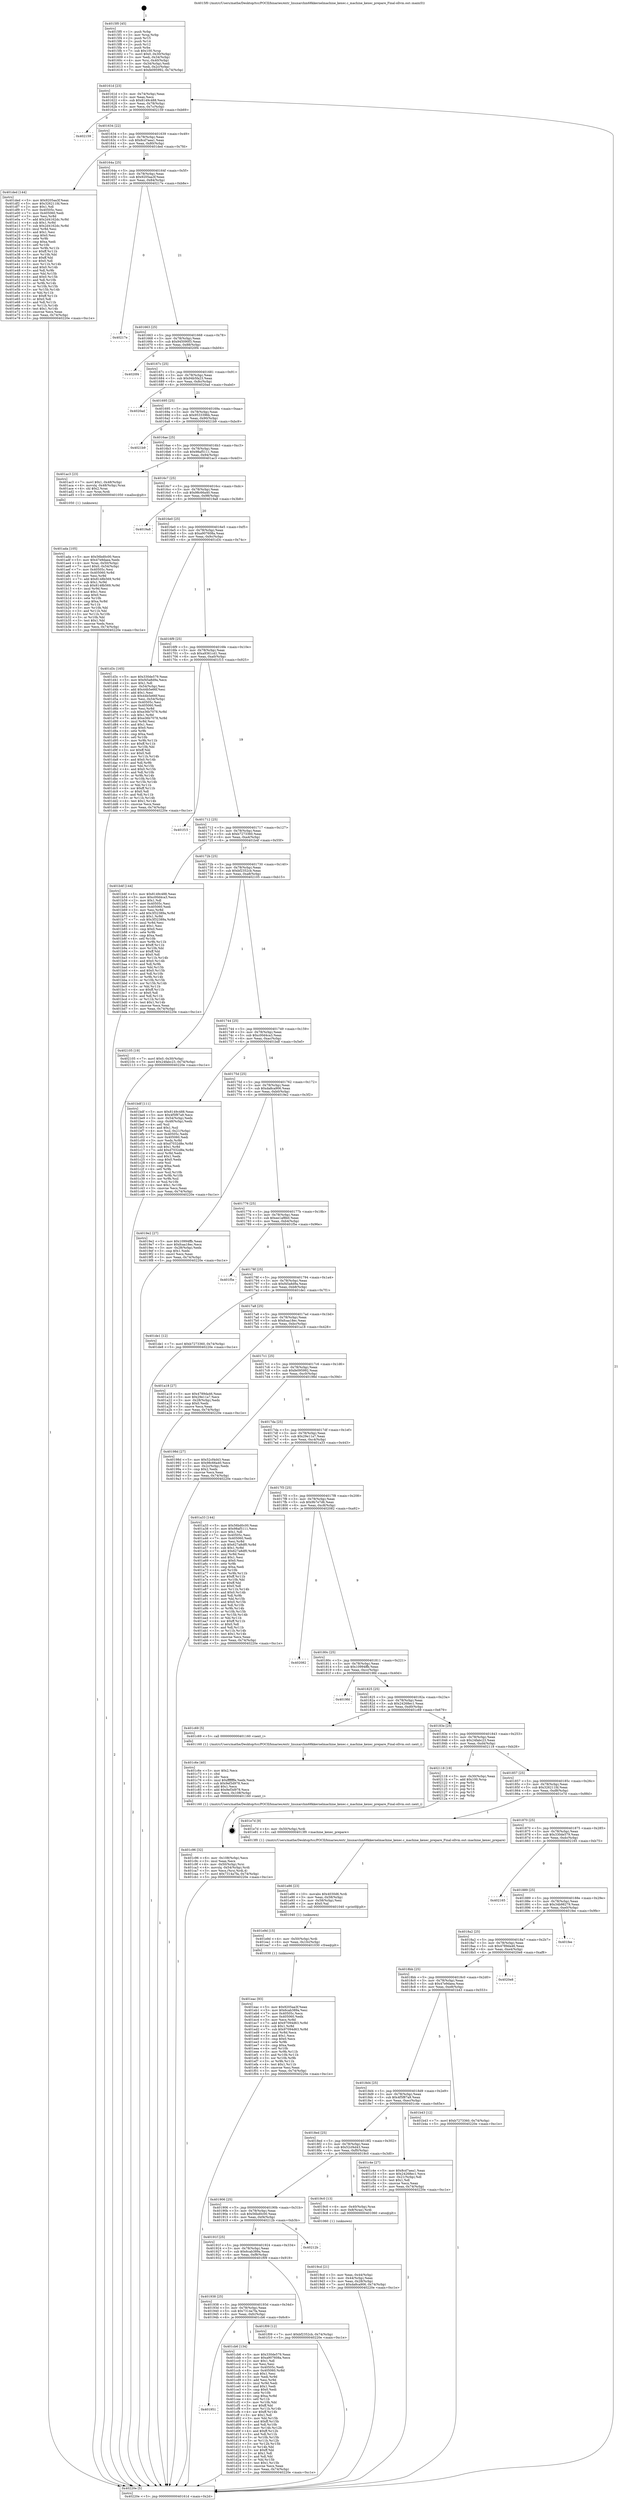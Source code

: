 digraph "0x4015f0" {
  label = "0x4015f0 (/mnt/c/Users/mathe/Desktop/tcc/POCII/binaries/extr_linuxarchm68kkernelmachine_kexec.c_machine_kexec_prepare_Final-ollvm.out::main(0))"
  labelloc = "t"
  node[shape=record]

  Entry [label="",width=0.3,height=0.3,shape=circle,fillcolor=black,style=filled]
  "0x40161d" [label="{
     0x40161d [23]\l
     | [instrs]\l
     &nbsp;&nbsp;0x40161d \<+3\>: mov -0x74(%rbp),%eax\l
     &nbsp;&nbsp;0x401620 \<+2\>: mov %eax,%ecx\l
     &nbsp;&nbsp;0x401622 \<+6\>: sub $0x8149c488,%ecx\l
     &nbsp;&nbsp;0x401628 \<+3\>: mov %eax,-0x78(%rbp)\l
     &nbsp;&nbsp;0x40162b \<+3\>: mov %ecx,-0x7c(%rbp)\l
     &nbsp;&nbsp;0x40162e \<+6\>: je 0000000000402159 \<main+0xb69\>\l
  }"]
  "0x402159" [label="{
     0x402159\l
  }", style=dashed]
  "0x401634" [label="{
     0x401634 [22]\l
     | [instrs]\l
     &nbsp;&nbsp;0x401634 \<+5\>: jmp 0000000000401639 \<main+0x49\>\l
     &nbsp;&nbsp;0x401639 \<+3\>: mov -0x78(%rbp),%eax\l
     &nbsp;&nbsp;0x40163c \<+5\>: sub $0x8cd7aea1,%eax\l
     &nbsp;&nbsp;0x401641 \<+3\>: mov %eax,-0x80(%rbp)\l
     &nbsp;&nbsp;0x401644 \<+6\>: je 0000000000401ded \<main+0x7fd\>\l
  }"]
  Exit [label="",width=0.3,height=0.3,shape=circle,fillcolor=black,style=filled,peripheries=2]
  "0x401ded" [label="{
     0x401ded [144]\l
     | [instrs]\l
     &nbsp;&nbsp;0x401ded \<+5\>: mov $0x9205aa3f,%eax\l
     &nbsp;&nbsp;0x401df2 \<+5\>: mov $0x326211fd,%ecx\l
     &nbsp;&nbsp;0x401df7 \<+2\>: mov $0x1,%dl\l
     &nbsp;&nbsp;0x401df9 \<+7\>: mov 0x40505c,%esi\l
     &nbsp;&nbsp;0x401e00 \<+7\>: mov 0x405060,%edi\l
     &nbsp;&nbsp;0x401e07 \<+3\>: mov %esi,%r8d\l
     &nbsp;&nbsp;0x401e0a \<+7\>: add $0x2d4162dc,%r8d\l
     &nbsp;&nbsp;0x401e11 \<+4\>: sub $0x1,%r8d\l
     &nbsp;&nbsp;0x401e15 \<+7\>: sub $0x2d4162dc,%r8d\l
     &nbsp;&nbsp;0x401e1c \<+4\>: imul %r8d,%esi\l
     &nbsp;&nbsp;0x401e20 \<+3\>: and $0x1,%esi\l
     &nbsp;&nbsp;0x401e23 \<+3\>: cmp $0x0,%esi\l
     &nbsp;&nbsp;0x401e26 \<+4\>: sete %r9b\l
     &nbsp;&nbsp;0x401e2a \<+3\>: cmp $0xa,%edi\l
     &nbsp;&nbsp;0x401e2d \<+4\>: setl %r10b\l
     &nbsp;&nbsp;0x401e31 \<+3\>: mov %r9b,%r11b\l
     &nbsp;&nbsp;0x401e34 \<+4\>: xor $0xff,%r11b\l
     &nbsp;&nbsp;0x401e38 \<+3\>: mov %r10b,%bl\l
     &nbsp;&nbsp;0x401e3b \<+3\>: xor $0xff,%bl\l
     &nbsp;&nbsp;0x401e3e \<+3\>: xor $0x0,%dl\l
     &nbsp;&nbsp;0x401e41 \<+3\>: mov %r11b,%r14b\l
     &nbsp;&nbsp;0x401e44 \<+4\>: and $0x0,%r14b\l
     &nbsp;&nbsp;0x401e48 \<+3\>: and %dl,%r9b\l
     &nbsp;&nbsp;0x401e4b \<+3\>: mov %bl,%r15b\l
     &nbsp;&nbsp;0x401e4e \<+4\>: and $0x0,%r15b\l
     &nbsp;&nbsp;0x401e52 \<+3\>: and %dl,%r10b\l
     &nbsp;&nbsp;0x401e55 \<+3\>: or %r9b,%r14b\l
     &nbsp;&nbsp;0x401e58 \<+3\>: or %r10b,%r15b\l
     &nbsp;&nbsp;0x401e5b \<+3\>: xor %r15b,%r14b\l
     &nbsp;&nbsp;0x401e5e \<+3\>: or %bl,%r11b\l
     &nbsp;&nbsp;0x401e61 \<+4\>: xor $0xff,%r11b\l
     &nbsp;&nbsp;0x401e65 \<+3\>: or $0x0,%dl\l
     &nbsp;&nbsp;0x401e68 \<+3\>: and %dl,%r11b\l
     &nbsp;&nbsp;0x401e6b \<+3\>: or %r11b,%r14b\l
     &nbsp;&nbsp;0x401e6e \<+4\>: test $0x1,%r14b\l
     &nbsp;&nbsp;0x401e72 \<+3\>: cmovne %ecx,%eax\l
     &nbsp;&nbsp;0x401e75 \<+3\>: mov %eax,-0x74(%rbp)\l
     &nbsp;&nbsp;0x401e78 \<+5\>: jmp 000000000040220e \<main+0xc1e\>\l
  }"]
  "0x40164a" [label="{
     0x40164a [25]\l
     | [instrs]\l
     &nbsp;&nbsp;0x40164a \<+5\>: jmp 000000000040164f \<main+0x5f\>\l
     &nbsp;&nbsp;0x40164f \<+3\>: mov -0x78(%rbp),%eax\l
     &nbsp;&nbsp;0x401652 \<+5\>: sub $0x9205aa3f,%eax\l
     &nbsp;&nbsp;0x401657 \<+6\>: mov %eax,-0x84(%rbp)\l
     &nbsp;&nbsp;0x40165d \<+6\>: je 000000000040217e \<main+0xb8e\>\l
  }"]
  "0x401eac" [label="{
     0x401eac [93]\l
     | [instrs]\l
     &nbsp;&nbsp;0x401eac \<+5\>: mov $0x9205aa3f,%eax\l
     &nbsp;&nbsp;0x401eb1 \<+5\>: mov $0x6cab389a,%esi\l
     &nbsp;&nbsp;0x401eb6 \<+7\>: mov 0x40505c,%ecx\l
     &nbsp;&nbsp;0x401ebd \<+7\>: mov 0x405060,%edx\l
     &nbsp;&nbsp;0x401ec4 \<+3\>: mov %ecx,%r8d\l
     &nbsp;&nbsp;0x401ec7 \<+7\>: add $0x97094d63,%r8d\l
     &nbsp;&nbsp;0x401ece \<+4\>: sub $0x1,%r8d\l
     &nbsp;&nbsp;0x401ed2 \<+7\>: sub $0x97094d63,%r8d\l
     &nbsp;&nbsp;0x401ed9 \<+4\>: imul %r8d,%ecx\l
     &nbsp;&nbsp;0x401edd \<+3\>: and $0x1,%ecx\l
     &nbsp;&nbsp;0x401ee0 \<+3\>: cmp $0x0,%ecx\l
     &nbsp;&nbsp;0x401ee3 \<+4\>: sete %r9b\l
     &nbsp;&nbsp;0x401ee7 \<+3\>: cmp $0xa,%edx\l
     &nbsp;&nbsp;0x401eea \<+4\>: setl %r10b\l
     &nbsp;&nbsp;0x401eee \<+3\>: mov %r9b,%r11b\l
     &nbsp;&nbsp;0x401ef1 \<+3\>: and %r10b,%r11b\l
     &nbsp;&nbsp;0x401ef4 \<+3\>: xor %r10b,%r9b\l
     &nbsp;&nbsp;0x401ef7 \<+3\>: or %r9b,%r11b\l
     &nbsp;&nbsp;0x401efa \<+4\>: test $0x1,%r11b\l
     &nbsp;&nbsp;0x401efe \<+3\>: cmovne %esi,%eax\l
     &nbsp;&nbsp;0x401f01 \<+3\>: mov %eax,-0x74(%rbp)\l
     &nbsp;&nbsp;0x401f04 \<+5\>: jmp 000000000040220e \<main+0xc1e\>\l
  }"]
  "0x40217e" [label="{
     0x40217e\l
  }", style=dashed]
  "0x401663" [label="{
     0x401663 [25]\l
     | [instrs]\l
     &nbsp;&nbsp;0x401663 \<+5\>: jmp 0000000000401668 \<main+0x78\>\l
     &nbsp;&nbsp;0x401668 \<+3\>: mov -0x78(%rbp),%eax\l
     &nbsp;&nbsp;0x40166b \<+5\>: sub $0x945090f3,%eax\l
     &nbsp;&nbsp;0x401670 \<+6\>: mov %eax,-0x88(%rbp)\l
     &nbsp;&nbsp;0x401676 \<+6\>: je 00000000004020f4 \<main+0xb04\>\l
  }"]
  "0x401e9d" [label="{
     0x401e9d [15]\l
     | [instrs]\l
     &nbsp;&nbsp;0x401e9d \<+4\>: mov -0x50(%rbp),%rdi\l
     &nbsp;&nbsp;0x401ea1 \<+6\>: mov %eax,-0x10c(%rbp)\l
     &nbsp;&nbsp;0x401ea7 \<+5\>: call 0000000000401030 \<free@plt\>\l
     | [calls]\l
     &nbsp;&nbsp;0x401030 \{1\} (unknown)\l
  }"]
  "0x4020f4" [label="{
     0x4020f4\l
  }", style=dashed]
  "0x40167c" [label="{
     0x40167c [25]\l
     | [instrs]\l
     &nbsp;&nbsp;0x40167c \<+5\>: jmp 0000000000401681 \<main+0x91\>\l
     &nbsp;&nbsp;0x401681 \<+3\>: mov -0x78(%rbp),%eax\l
     &nbsp;&nbsp;0x401684 \<+5\>: sub $0x94b5fa23,%eax\l
     &nbsp;&nbsp;0x401689 \<+6\>: mov %eax,-0x8c(%rbp)\l
     &nbsp;&nbsp;0x40168f \<+6\>: je 00000000004020ad \<main+0xabd\>\l
  }"]
  "0x401e86" [label="{
     0x401e86 [23]\l
     | [instrs]\l
     &nbsp;&nbsp;0x401e86 \<+10\>: movabs $0x4030d6,%rdi\l
     &nbsp;&nbsp;0x401e90 \<+3\>: mov %eax,-0x58(%rbp)\l
     &nbsp;&nbsp;0x401e93 \<+3\>: mov -0x58(%rbp),%esi\l
     &nbsp;&nbsp;0x401e96 \<+2\>: mov $0x0,%al\l
     &nbsp;&nbsp;0x401e98 \<+5\>: call 0000000000401040 \<printf@plt\>\l
     | [calls]\l
     &nbsp;&nbsp;0x401040 \{1\} (unknown)\l
  }"]
  "0x4020ad" [label="{
     0x4020ad\l
  }", style=dashed]
  "0x401695" [label="{
     0x401695 [25]\l
     | [instrs]\l
     &nbsp;&nbsp;0x401695 \<+5\>: jmp 000000000040169a \<main+0xaa\>\l
     &nbsp;&nbsp;0x40169a \<+3\>: mov -0x78(%rbp),%eax\l
     &nbsp;&nbsp;0x40169d \<+5\>: sub $0x9533396b,%eax\l
     &nbsp;&nbsp;0x4016a2 \<+6\>: mov %eax,-0x90(%rbp)\l
     &nbsp;&nbsp;0x4016a8 \<+6\>: je 00000000004021b9 \<main+0xbc9\>\l
  }"]
  "0x401951" [label="{
     0x401951\l
  }", style=dashed]
  "0x4021b9" [label="{
     0x4021b9\l
  }", style=dashed]
  "0x4016ae" [label="{
     0x4016ae [25]\l
     | [instrs]\l
     &nbsp;&nbsp;0x4016ae \<+5\>: jmp 00000000004016b3 \<main+0xc3\>\l
     &nbsp;&nbsp;0x4016b3 \<+3\>: mov -0x78(%rbp),%eax\l
     &nbsp;&nbsp;0x4016b6 \<+5\>: sub $0x98af5111,%eax\l
     &nbsp;&nbsp;0x4016bb \<+6\>: mov %eax,-0x94(%rbp)\l
     &nbsp;&nbsp;0x4016c1 \<+6\>: je 0000000000401ac3 \<main+0x4d3\>\l
  }"]
  "0x401cb6" [label="{
     0x401cb6 [134]\l
     | [instrs]\l
     &nbsp;&nbsp;0x401cb6 \<+5\>: mov $0x330de579,%eax\l
     &nbsp;&nbsp;0x401cbb \<+5\>: mov $0xa907608a,%ecx\l
     &nbsp;&nbsp;0x401cc0 \<+2\>: mov $0x1,%dl\l
     &nbsp;&nbsp;0x401cc2 \<+2\>: xor %esi,%esi\l
     &nbsp;&nbsp;0x401cc4 \<+7\>: mov 0x40505c,%edi\l
     &nbsp;&nbsp;0x401ccb \<+8\>: mov 0x405060,%r8d\l
     &nbsp;&nbsp;0x401cd3 \<+3\>: sub $0x1,%esi\l
     &nbsp;&nbsp;0x401cd6 \<+3\>: mov %edi,%r9d\l
     &nbsp;&nbsp;0x401cd9 \<+3\>: add %esi,%r9d\l
     &nbsp;&nbsp;0x401cdc \<+4\>: imul %r9d,%edi\l
     &nbsp;&nbsp;0x401ce0 \<+3\>: and $0x1,%edi\l
     &nbsp;&nbsp;0x401ce3 \<+3\>: cmp $0x0,%edi\l
     &nbsp;&nbsp;0x401ce6 \<+4\>: sete %r10b\l
     &nbsp;&nbsp;0x401cea \<+4\>: cmp $0xa,%r8d\l
     &nbsp;&nbsp;0x401cee \<+4\>: setl %r11b\l
     &nbsp;&nbsp;0x401cf2 \<+3\>: mov %r10b,%bl\l
     &nbsp;&nbsp;0x401cf5 \<+3\>: xor $0xff,%bl\l
     &nbsp;&nbsp;0x401cf8 \<+3\>: mov %r11b,%r14b\l
     &nbsp;&nbsp;0x401cfb \<+4\>: xor $0xff,%r14b\l
     &nbsp;&nbsp;0x401cff \<+3\>: xor $0x1,%dl\l
     &nbsp;&nbsp;0x401d02 \<+3\>: mov %bl,%r15b\l
     &nbsp;&nbsp;0x401d05 \<+4\>: and $0xff,%r15b\l
     &nbsp;&nbsp;0x401d09 \<+3\>: and %dl,%r10b\l
     &nbsp;&nbsp;0x401d0c \<+3\>: mov %r14b,%r12b\l
     &nbsp;&nbsp;0x401d0f \<+4\>: and $0xff,%r12b\l
     &nbsp;&nbsp;0x401d13 \<+3\>: and %dl,%r11b\l
     &nbsp;&nbsp;0x401d16 \<+3\>: or %r10b,%r15b\l
     &nbsp;&nbsp;0x401d19 \<+3\>: or %r11b,%r12b\l
     &nbsp;&nbsp;0x401d1c \<+3\>: xor %r12b,%r15b\l
     &nbsp;&nbsp;0x401d1f \<+3\>: or %r14b,%bl\l
     &nbsp;&nbsp;0x401d22 \<+3\>: xor $0xff,%bl\l
     &nbsp;&nbsp;0x401d25 \<+3\>: or $0x1,%dl\l
     &nbsp;&nbsp;0x401d28 \<+2\>: and %dl,%bl\l
     &nbsp;&nbsp;0x401d2a \<+3\>: or %bl,%r15b\l
     &nbsp;&nbsp;0x401d2d \<+4\>: test $0x1,%r15b\l
     &nbsp;&nbsp;0x401d31 \<+3\>: cmovne %ecx,%eax\l
     &nbsp;&nbsp;0x401d34 \<+3\>: mov %eax,-0x74(%rbp)\l
     &nbsp;&nbsp;0x401d37 \<+5\>: jmp 000000000040220e \<main+0xc1e\>\l
  }"]
  "0x401ac3" [label="{
     0x401ac3 [23]\l
     | [instrs]\l
     &nbsp;&nbsp;0x401ac3 \<+7\>: movl $0x1,-0x48(%rbp)\l
     &nbsp;&nbsp;0x401aca \<+4\>: movslq -0x48(%rbp),%rax\l
     &nbsp;&nbsp;0x401ace \<+4\>: shl $0x2,%rax\l
     &nbsp;&nbsp;0x401ad2 \<+3\>: mov %rax,%rdi\l
     &nbsp;&nbsp;0x401ad5 \<+5\>: call 0000000000401050 \<malloc@plt\>\l
     | [calls]\l
     &nbsp;&nbsp;0x401050 \{1\} (unknown)\l
  }"]
  "0x4016c7" [label="{
     0x4016c7 [25]\l
     | [instrs]\l
     &nbsp;&nbsp;0x4016c7 \<+5\>: jmp 00000000004016cc \<main+0xdc\>\l
     &nbsp;&nbsp;0x4016cc \<+3\>: mov -0x78(%rbp),%eax\l
     &nbsp;&nbsp;0x4016cf \<+5\>: sub $0x98c66a40,%eax\l
     &nbsp;&nbsp;0x4016d4 \<+6\>: mov %eax,-0x98(%rbp)\l
     &nbsp;&nbsp;0x4016da \<+6\>: je 00000000004019a8 \<main+0x3b8\>\l
  }"]
  "0x401938" [label="{
     0x401938 [25]\l
     | [instrs]\l
     &nbsp;&nbsp;0x401938 \<+5\>: jmp 000000000040193d \<main+0x34d\>\l
     &nbsp;&nbsp;0x40193d \<+3\>: mov -0x78(%rbp),%eax\l
     &nbsp;&nbsp;0x401940 \<+5\>: sub $0x7314a7fa,%eax\l
     &nbsp;&nbsp;0x401945 \<+6\>: mov %eax,-0xfc(%rbp)\l
     &nbsp;&nbsp;0x40194b \<+6\>: je 0000000000401cb6 \<main+0x6c6\>\l
  }"]
  "0x4019a8" [label="{
     0x4019a8\l
  }", style=dashed]
  "0x4016e0" [label="{
     0x4016e0 [25]\l
     | [instrs]\l
     &nbsp;&nbsp;0x4016e0 \<+5\>: jmp 00000000004016e5 \<main+0xf5\>\l
     &nbsp;&nbsp;0x4016e5 \<+3\>: mov -0x78(%rbp),%eax\l
     &nbsp;&nbsp;0x4016e8 \<+5\>: sub $0xa907608a,%eax\l
     &nbsp;&nbsp;0x4016ed \<+6\>: mov %eax,-0x9c(%rbp)\l
     &nbsp;&nbsp;0x4016f3 \<+6\>: je 0000000000401d3c \<main+0x74c\>\l
  }"]
  "0x401f09" [label="{
     0x401f09 [12]\l
     | [instrs]\l
     &nbsp;&nbsp;0x401f09 \<+7\>: movl $0xbf2352cb,-0x74(%rbp)\l
     &nbsp;&nbsp;0x401f10 \<+5\>: jmp 000000000040220e \<main+0xc1e\>\l
  }"]
  "0x401d3c" [label="{
     0x401d3c [165]\l
     | [instrs]\l
     &nbsp;&nbsp;0x401d3c \<+5\>: mov $0x330de579,%eax\l
     &nbsp;&nbsp;0x401d41 \<+5\>: mov $0xf45a8d9a,%ecx\l
     &nbsp;&nbsp;0x401d46 \<+2\>: mov $0x1,%dl\l
     &nbsp;&nbsp;0x401d48 \<+3\>: mov -0x54(%rbp),%esi\l
     &nbsp;&nbsp;0x401d4b \<+6\>: add $0x44b5e66f,%esi\l
     &nbsp;&nbsp;0x401d51 \<+3\>: add $0x1,%esi\l
     &nbsp;&nbsp;0x401d54 \<+6\>: sub $0x44b5e66f,%esi\l
     &nbsp;&nbsp;0x401d5a \<+3\>: mov %esi,-0x54(%rbp)\l
     &nbsp;&nbsp;0x401d5d \<+7\>: mov 0x40505c,%esi\l
     &nbsp;&nbsp;0x401d64 \<+7\>: mov 0x405060,%edi\l
     &nbsp;&nbsp;0x401d6b \<+3\>: mov %esi,%r8d\l
     &nbsp;&nbsp;0x401d6e \<+7\>: sub $0xe36b7078,%r8d\l
     &nbsp;&nbsp;0x401d75 \<+4\>: sub $0x1,%r8d\l
     &nbsp;&nbsp;0x401d79 \<+7\>: add $0xe36b7078,%r8d\l
     &nbsp;&nbsp;0x401d80 \<+4\>: imul %r8d,%esi\l
     &nbsp;&nbsp;0x401d84 \<+3\>: and $0x1,%esi\l
     &nbsp;&nbsp;0x401d87 \<+3\>: cmp $0x0,%esi\l
     &nbsp;&nbsp;0x401d8a \<+4\>: sete %r9b\l
     &nbsp;&nbsp;0x401d8e \<+3\>: cmp $0xa,%edi\l
     &nbsp;&nbsp;0x401d91 \<+4\>: setl %r10b\l
     &nbsp;&nbsp;0x401d95 \<+3\>: mov %r9b,%r11b\l
     &nbsp;&nbsp;0x401d98 \<+4\>: xor $0xff,%r11b\l
     &nbsp;&nbsp;0x401d9c \<+3\>: mov %r10b,%bl\l
     &nbsp;&nbsp;0x401d9f \<+3\>: xor $0xff,%bl\l
     &nbsp;&nbsp;0x401da2 \<+3\>: xor $0x0,%dl\l
     &nbsp;&nbsp;0x401da5 \<+3\>: mov %r11b,%r14b\l
     &nbsp;&nbsp;0x401da8 \<+4\>: and $0x0,%r14b\l
     &nbsp;&nbsp;0x401dac \<+3\>: and %dl,%r9b\l
     &nbsp;&nbsp;0x401daf \<+3\>: mov %bl,%r15b\l
     &nbsp;&nbsp;0x401db2 \<+4\>: and $0x0,%r15b\l
     &nbsp;&nbsp;0x401db6 \<+3\>: and %dl,%r10b\l
     &nbsp;&nbsp;0x401db9 \<+3\>: or %r9b,%r14b\l
     &nbsp;&nbsp;0x401dbc \<+3\>: or %r10b,%r15b\l
     &nbsp;&nbsp;0x401dbf \<+3\>: xor %r15b,%r14b\l
     &nbsp;&nbsp;0x401dc2 \<+3\>: or %bl,%r11b\l
     &nbsp;&nbsp;0x401dc5 \<+4\>: xor $0xff,%r11b\l
     &nbsp;&nbsp;0x401dc9 \<+3\>: or $0x0,%dl\l
     &nbsp;&nbsp;0x401dcc \<+3\>: and %dl,%r11b\l
     &nbsp;&nbsp;0x401dcf \<+3\>: or %r11b,%r14b\l
     &nbsp;&nbsp;0x401dd2 \<+4\>: test $0x1,%r14b\l
     &nbsp;&nbsp;0x401dd6 \<+3\>: cmovne %ecx,%eax\l
     &nbsp;&nbsp;0x401dd9 \<+3\>: mov %eax,-0x74(%rbp)\l
     &nbsp;&nbsp;0x401ddc \<+5\>: jmp 000000000040220e \<main+0xc1e\>\l
  }"]
  "0x4016f9" [label="{
     0x4016f9 [25]\l
     | [instrs]\l
     &nbsp;&nbsp;0x4016f9 \<+5\>: jmp 00000000004016fe \<main+0x10e\>\l
     &nbsp;&nbsp;0x4016fe \<+3\>: mov -0x78(%rbp),%eax\l
     &nbsp;&nbsp;0x401701 \<+5\>: sub $0xa9361cd1,%eax\l
     &nbsp;&nbsp;0x401706 \<+6\>: mov %eax,-0xa0(%rbp)\l
     &nbsp;&nbsp;0x40170c \<+6\>: je 0000000000401f15 \<main+0x925\>\l
  }"]
  "0x40191f" [label="{
     0x40191f [25]\l
     | [instrs]\l
     &nbsp;&nbsp;0x40191f \<+5\>: jmp 0000000000401924 \<main+0x334\>\l
     &nbsp;&nbsp;0x401924 \<+3\>: mov -0x78(%rbp),%eax\l
     &nbsp;&nbsp;0x401927 \<+5\>: sub $0x6cab389a,%eax\l
     &nbsp;&nbsp;0x40192c \<+6\>: mov %eax,-0xf8(%rbp)\l
     &nbsp;&nbsp;0x401932 \<+6\>: je 0000000000401f09 \<main+0x919\>\l
  }"]
  "0x401f15" [label="{
     0x401f15\l
  }", style=dashed]
  "0x401712" [label="{
     0x401712 [25]\l
     | [instrs]\l
     &nbsp;&nbsp;0x401712 \<+5\>: jmp 0000000000401717 \<main+0x127\>\l
     &nbsp;&nbsp;0x401717 \<+3\>: mov -0x78(%rbp),%eax\l
     &nbsp;&nbsp;0x40171a \<+5\>: sub $0xb7273360,%eax\l
     &nbsp;&nbsp;0x40171f \<+6\>: mov %eax,-0xa4(%rbp)\l
     &nbsp;&nbsp;0x401725 \<+6\>: je 0000000000401b4f \<main+0x55f\>\l
  }"]
  "0x40212b" [label="{
     0x40212b\l
  }", style=dashed]
  "0x401b4f" [label="{
     0x401b4f [144]\l
     | [instrs]\l
     &nbsp;&nbsp;0x401b4f \<+5\>: mov $0x8149c488,%eax\l
     &nbsp;&nbsp;0x401b54 \<+5\>: mov $0xc00d4ca3,%ecx\l
     &nbsp;&nbsp;0x401b59 \<+2\>: mov $0x1,%dl\l
     &nbsp;&nbsp;0x401b5b \<+7\>: mov 0x40505c,%esi\l
     &nbsp;&nbsp;0x401b62 \<+7\>: mov 0x405060,%edi\l
     &nbsp;&nbsp;0x401b69 \<+3\>: mov %esi,%r8d\l
     &nbsp;&nbsp;0x401b6c \<+7\>: add $0x3f32389a,%r8d\l
     &nbsp;&nbsp;0x401b73 \<+4\>: sub $0x1,%r8d\l
     &nbsp;&nbsp;0x401b77 \<+7\>: sub $0x3f32389a,%r8d\l
     &nbsp;&nbsp;0x401b7e \<+4\>: imul %r8d,%esi\l
     &nbsp;&nbsp;0x401b82 \<+3\>: and $0x1,%esi\l
     &nbsp;&nbsp;0x401b85 \<+3\>: cmp $0x0,%esi\l
     &nbsp;&nbsp;0x401b88 \<+4\>: sete %r9b\l
     &nbsp;&nbsp;0x401b8c \<+3\>: cmp $0xa,%edi\l
     &nbsp;&nbsp;0x401b8f \<+4\>: setl %r10b\l
     &nbsp;&nbsp;0x401b93 \<+3\>: mov %r9b,%r11b\l
     &nbsp;&nbsp;0x401b96 \<+4\>: xor $0xff,%r11b\l
     &nbsp;&nbsp;0x401b9a \<+3\>: mov %r10b,%bl\l
     &nbsp;&nbsp;0x401b9d \<+3\>: xor $0xff,%bl\l
     &nbsp;&nbsp;0x401ba0 \<+3\>: xor $0x0,%dl\l
     &nbsp;&nbsp;0x401ba3 \<+3\>: mov %r11b,%r14b\l
     &nbsp;&nbsp;0x401ba6 \<+4\>: and $0x0,%r14b\l
     &nbsp;&nbsp;0x401baa \<+3\>: and %dl,%r9b\l
     &nbsp;&nbsp;0x401bad \<+3\>: mov %bl,%r15b\l
     &nbsp;&nbsp;0x401bb0 \<+4\>: and $0x0,%r15b\l
     &nbsp;&nbsp;0x401bb4 \<+3\>: and %dl,%r10b\l
     &nbsp;&nbsp;0x401bb7 \<+3\>: or %r9b,%r14b\l
     &nbsp;&nbsp;0x401bba \<+3\>: or %r10b,%r15b\l
     &nbsp;&nbsp;0x401bbd \<+3\>: xor %r15b,%r14b\l
     &nbsp;&nbsp;0x401bc0 \<+3\>: or %bl,%r11b\l
     &nbsp;&nbsp;0x401bc3 \<+4\>: xor $0xff,%r11b\l
     &nbsp;&nbsp;0x401bc7 \<+3\>: or $0x0,%dl\l
     &nbsp;&nbsp;0x401bca \<+3\>: and %dl,%r11b\l
     &nbsp;&nbsp;0x401bcd \<+3\>: or %r11b,%r14b\l
     &nbsp;&nbsp;0x401bd0 \<+4\>: test $0x1,%r14b\l
     &nbsp;&nbsp;0x401bd4 \<+3\>: cmovne %ecx,%eax\l
     &nbsp;&nbsp;0x401bd7 \<+3\>: mov %eax,-0x74(%rbp)\l
     &nbsp;&nbsp;0x401bda \<+5\>: jmp 000000000040220e \<main+0xc1e\>\l
  }"]
  "0x40172b" [label="{
     0x40172b [25]\l
     | [instrs]\l
     &nbsp;&nbsp;0x40172b \<+5\>: jmp 0000000000401730 \<main+0x140\>\l
     &nbsp;&nbsp;0x401730 \<+3\>: mov -0x78(%rbp),%eax\l
     &nbsp;&nbsp;0x401733 \<+5\>: sub $0xbf2352cb,%eax\l
     &nbsp;&nbsp;0x401738 \<+6\>: mov %eax,-0xa8(%rbp)\l
     &nbsp;&nbsp;0x40173e \<+6\>: je 0000000000402105 \<main+0xb15\>\l
  }"]
  "0x401c96" [label="{
     0x401c96 [32]\l
     | [instrs]\l
     &nbsp;&nbsp;0x401c96 \<+6\>: mov -0x108(%rbp),%ecx\l
     &nbsp;&nbsp;0x401c9c \<+3\>: imul %eax,%ecx\l
     &nbsp;&nbsp;0x401c9f \<+4\>: mov -0x50(%rbp),%rsi\l
     &nbsp;&nbsp;0x401ca3 \<+4\>: movslq -0x54(%rbp),%rdi\l
     &nbsp;&nbsp;0x401ca7 \<+3\>: mov %ecx,(%rsi,%rdi,4)\l
     &nbsp;&nbsp;0x401caa \<+7\>: movl $0x7314a7fa,-0x74(%rbp)\l
     &nbsp;&nbsp;0x401cb1 \<+5\>: jmp 000000000040220e \<main+0xc1e\>\l
  }"]
  "0x402105" [label="{
     0x402105 [19]\l
     | [instrs]\l
     &nbsp;&nbsp;0x402105 \<+7\>: movl $0x0,-0x30(%rbp)\l
     &nbsp;&nbsp;0x40210c \<+7\>: movl $0x24fabc23,-0x74(%rbp)\l
     &nbsp;&nbsp;0x402113 \<+5\>: jmp 000000000040220e \<main+0xc1e\>\l
  }"]
  "0x401744" [label="{
     0x401744 [25]\l
     | [instrs]\l
     &nbsp;&nbsp;0x401744 \<+5\>: jmp 0000000000401749 \<main+0x159\>\l
     &nbsp;&nbsp;0x401749 \<+3\>: mov -0x78(%rbp),%eax\l
     &nbsp;&nbsp;0x40174c \<+5\>: sub $0xc00d4ca3,%eax\l
     &nbsp;&nbsp;0x401751 \<+6\>: mov %eax,-0xac(%rbp)\l
     &nbsp;&nbsp;0x401757 \<+6\>: je 0000000000401bdf \<main+0x5ef\>\l
  }"]
  "0x401c6e" [label="{
     0x401c6e [40]\l
     | [instrs]\l
     &nbsp;&nbsp;0x401c6e \<+5\>: mov $0x2,%ecx\l
     &nbsp;&nbsp;0x401c73 \<+1\>: cltd\l
     &nbsp;&nbsp;0x401c74 \<+2\>: idiv %ecx\l
     &nbsp;&nbsp;0x401c76 \<+6\>: imul $0xfffffffe,%edx,%ecx\l
     &nbsp;&nbsp;0x401c7c \<+6\>: sub $0x9ef3d978,%ecx\l
     &nbsp;&nbsp;0x401c82 \<+3\>: add $0x1,%ecx\l
     &nbsp;&nbsp;0x401c85 \<+6\>: add $0x9ef3d978,%ecx\l
     &nbsp;&nbsp;0x401c8b \<+6\>: mov %ecx,-0x108(%rbp)\l
     &nbsp;&nbsp;0x401c91 \<+5\>: call 0000000000401160 \<next_i\>\l
     | [calls]\l
     &nbsp;&nbsp;0x401160 \{1\} (/mnt/c/Users/mathe/Desktop/tcc/POCII/binaries/extr_linuxarchm68kkernelmachine_kexec.c_machine_kexec_prepare_Final-ollvm.out::next_i)\l
  }"]
  "0x401bdf" [label="{
     0x401bdf [111]\l
     | [instrs]\l
     &nbsp;&nbsp;0x401bdf \<+5\>: mov $0x8149c488,%eax\l
     &nbsp;&nbsp;0x401be4 \<+5\>: mov $0x4f5f87a9,%ecx\l
     &nbsp;&nbsp;0x401be9 \<+3\>: mov -0x54(%rbp),%edx\l
     &nbsp;&nbsp;0x401bec \<+3\>: cmp -0x48(%rbp),%edx\l
     &nbsp;&nbsp;0x401bef \<+4\>: setl %sil\l
     &nbsp;&nbsp;0x401bf3 \<+4\>: and $0x1,%sil\l
     &nbsp;&nbsp;0x401bf7 \<+4\>: mov %sil,-0x21(%rbp)\l
     &nbsp;&nbsp;0x401bfb \<+7\>: mov 0x40505c,%edx\l
     &nbsp;&nbsp;0x401c02 \<+7\>: mov 0x405060,%edi\l
     &nbsp;&nbsp;0x401c09 \<+3\>: mov %edx,%r8d\l
     &nbsp;&nbsp;0x401c0c \<+7\>: sub $0xd7032d8e,%r8d\l
     &nbsp;&nbsp;0x401c13 \<+4\>: sub $0x1,%r8d\l
     &nbsp;&nbsp;0x401c17 \<+7\>: add $0xd7032d8e,%r8d\l
     &nbsp;&nbsp;0x401c1e \<+4\>: imul %r8d,%edx\l
     &nbsp;&nbsp;0x401c22 \<+3\>: and $0x1,%edx\l
     &nbsp;&nbsp;0x401c25 \<+3\>: cmp $0x0,%edx\l
     &nbsp;&nbsp;0x401c28 \<+4\>: sete %sil\l
     &nbsp;&nbsp;0x401c2c \<+3\>: cmp $0xa,%edi\l
     &nbsp;&nbsp;0x401c2f \<+4\>: setl %r9b\l
     &nbsp;&nbsp;0x401c33 \<+3\>: mov %sil,%r10b\l
     &nbsp;&nbsp;0x401c36 \<+3\>: and %r9b,%r10b\l
     &nbsp;&nbsp;0x401c39 \<+3\>: xor %r9b,%sil\l
     &nbsp;&nbsp;0x401c3c \<+3\>: or %sil,%r10b\l
     &nbsp;&nbsp;0x401c3f \<+4\>: test $0x1,%r10b\l
     &nbsp;&nbsp;0x401c43 \<+3\>: cmovne %ecx,%eax\l
     &nbsp;&nbsp;0x401c46 \<+3\>: mov %eax,-0x74(%rbp)\l
     &nbsp;&nbsp;0x401c49 \<+5\>: jmp 000000000040220e \<main+0xc1e\>\l
  }"]
  "0x40175d" [label="{
     0x40175d [25]\l
     | [instrs]\l
     &nbsp;&nbsp;0x40175d \<+5\>: jmp 0000000000401762 \<main+0x172\>\l
     &nbsp;&nbsp;0x401762 \<+3\>: mov -0x78(%rbp),%eax\l
     &nbsp;&nbsp;0x401765 \<+5\>: sub $0xda8ca906,%eax\l
     &nbsp;&nbsp;0x40176a \<+6\>: mov %eax,-0xb0(%rbp)\l
     &nbsp;&nbsp;0x401770 \<+6\>: je 00000000004019e2 \<main+0x3f2\>\l
  }"]
  "0x401ada" [label="{
     0x401ada [105]\l
     | [instrs]\l
     &nbsp;&nbsp;0x401ada \<+5\>: mov $0x56bd0c00,%ecx\l
     &nbsp;&nbsp;0x401adf \<+5\>: mov $0x47e9daea,%edx\l
     &nbsp;&nbsp;0x401ae4 \<+4\>: mov %rax,-0x50(%rbp)\l
     &nbsp;&nbsp;0x401ae8 \<+7\>: movl $0x0,-0x54(%rbp)\l
     &nbsp;&nbsp;0x401aef \<+7\>: mov 0x40505c,%esi\l
     &nbsp;&nbsp;0x401af6 \<+8\>: mov 0x405060,%r8d\l
     &nbsp;&nbsp;0x401afe \<+3\>: mov %esi,%r9d\l
     &nbsp;&nbsp;0x401b01 \<+7\>: add $0x8148b569,%r9d\l
     &nbsp;&nbsp;0x401b08 \<+4\>: sub $0x1,%r9d\l
     &nbsp;&nbsp;0x401b0c \<+7\>: sub $0x8148b569,%r9d\l
     &nbsp;&nbsp;0x401b13 \<+4\>: imul %r9d,%esi\l
     &nbsp;&nbsp;0x401b17 \<+3\>: and $0x1,%esi\l
     &nbsp;&nbsp;0x401b1a \<+3\>: cmp $0x0,%esi\l
     &nbsp;&nbsp;0x401b1d \<+4\>: sete %r10b\l
     &nbsp;&nbsp;0x401b21 \<+4\>: cmp $0xa,%r8d\l
     &nbsp;&nbsp;0x401b25 \<+4\>: setl %r11b\l
     &nbsp;&nbsp;0x401b29 \<+3\>: mov %r10b,%bl\l
     &nbsp;&nbsp;0x401b2c \<+3\>: and %r11b,%bl\l
     &nbsp;&nbsp;0x401b2f \<+3\>: xor %r11b,%r10b\l
     &nbsp;&nbsp;0x401b32 \<+3\>: or %r10b,%bl\l
     &nbsp;&nbsp;0x401b35 \<+3\>: test $0x1,%bl\l
     &nbsp;&nbsp;0x401b38 \<+3\>: cmovne %edx,%ecx\l
     &nbsp;&nbsp;0x401b3b \<+3\>: mov %ecx,-0x74(%rbp)\l
     &nbsp;&nbsp;0x401b3e \<+5\>: jmp 000000000040220e \<main+0xc1e\>\l
  }"]
  "0x4019e2" [label="{
     0x4019e2 [27]\l
     | [instrs]\l
     &nbsp;&nbsp;0x4019e2 \<+5\>: mov $0x10994ffb,%eax\l
     &nbsp;&nbsp;0x4019e7 \<+5\>: mov $0xfcaa18ec,%ecx\l
     &nbsp;&nbsp;0x4019ec \<+3\>: mov -0x28(%rbp),%edx\l
     &nbsp;&nbsp;0x4019ef \<+3\>: cmp $0x1,%edx\l
     &nbsp;&nbsp;0x4019f2 \<+3\>: cmovl %ecx,%eax\l
     &nbsp;&nbsp;0x4019f5 \<+3\>: mov %eax,-0x74(%rbp)\l
     &nbsp;&nbsp;0x4019f8 \<+5\>: jmp 000000000040220e \<main+0xc1e\>\l
  }"]
  "0x401776" [label="{
     0x401776 [25]\l
     | [instrs]\l
     &nbsp;&nbsp;0x401776 \<+5\>: jmp 000000000040177b \<main+0x18b\>\l
     &nbsp;&nbsp;0x40177b \<+3\>: mov -0x78(%rbp),%eax\l
     &nbsp;&nbsp;0x40177e \<+5\>: sub $0xee1af8b0,%eax\l
     &nbsp;&nbsp;0x401783 \<+6\>: mov %eax,-0xb4(%rbp)\l
     &nbsp;&nbsp;0x401789 \<+6\>: je 0000000000401f5e \<main+0x96e\>\l
  }"]
  "0x4019cd" [label="{
     0x4019cd [21]\l
     | [instrs]\l
     &nbsp;&nbsp;0x4019cd \<+3\>: mov %eax,-0x44(%rbp)\l
     &nbsp;&nbsp;0x4019d0 \<+3\>: mov -0x44(%rbp),%eax\l
     &nbsp;&nbsp;0x4019d3 \<+3\>: mov %eax,-0x28(%rbp)\l
     &nbsp;&nbsp;0x4019d6 \<+7\>: movl $0xda8ca906,-0x74(%rbp)\l
     &nbsp;&nbsp;0x4019dd \<+5\>: jmp 000000000040220e \<main+0xc1e\>\l
  }"]
  "0x401f5e" [label="{
     0x401f5e\l
  }", style=dashed]
  "0x40178f" [label="{
     0x40178f [25]\l
     | [instrs]\l
     &nbsp;&nbsp;0x40178f \<+5\>: jmp 0000000000401794 \<main+0x1a4\>\l
     &nbsp;&nbsp;0x401794 \<+3\>: mov -0x78(%rbp),%eax\l
     &nbsp;&nbsp;0x401797 \<+5\>: sub $0xf45a8d9a,%eax\l
     &nbsp;&nbsp;0x40179c \<+6\>: mov %eax,-0xb8(%rbp)\l
     &nbsp;&nbsp;0x4017a2 \<+6\>: je 0000000000401de1 \<main+0x7f1\>\l
  }"]
  "0x401906" [label="{
     0x401906 [25]\l
     | [instrs]\l
     &nbsp;&nbsp;0x401906 \<+5\>: jmp 000000000040190b \<main+0x31b\>\l
     &nbsp;&nbsp;0x40190b \<+3\>: mov -0x78(%rbp),%eax\l
     &nbsp;&nbsp;0x40190e \<+5\>: sub $0x56bd0c00,%eax\l
     &nbsp;&nbsp;0x401913 \<+6\>: mov %eax,-0xf4(%rbp)\l
     &nbsp;&nbsp;0x401919 \<+6\>: je 000000000040212b \<main+0xb3b\>\l
  }"]
  "0x401de1" [label="{
     0x401de1 [12]\l
     | [instrs]\l
     &nbsp;&nbsp;0x401de1 \<+7\>: movl $0xb7273360,-0x74(%rbp)\l
     &nbsp;&nbsp;0x401de8 \<+5\>: jmp 000000000040220e \<main+0xc1e\>\l
  }"]
  "0x4017a8" [label="{
     0x4017a8 [25]\l
     | [instrs]\l
     &nbsp;&nbsp;0x4017a8 \<+5\>: jmp 00000000004017ad \<main+0x1bd\>\l
     &nbsp;&nbsp;0x4017ad \<+3\>: mov -0x78(%rbp),%eax\l
     &nbsp;&nbsp;0x4017b0 \<+5\>: sub $0xfcaa18ec,%eax\l
     &nbsp;&nbsp;0x4017b5 \<+6\>: mov %eax,-0xbc(%rbp)\l
     &nbsp;&nbsp;0x4017bb \<+6\>: je 0000000000401a18 \<main+0x428\>\l
  }"]
  "0x4019c0" [label="{
     0x4019c0 [13]\l
     | [instrs]\l
     &nbsp;&nbsp;0x4019c0 \<+4\>: mov -0x40(%rbp),%rax\l
     &nbsp;&nbsp;0x4019c4 \<+4\>: mov 0x8(%rax),%rdi\l
     &nbsp;&nbsp;0x4019c8 \<+5\>: call 0000000000401060 \<atoi@plt\>\l
     | [calls]\l
     &nbsp;&nbsp;0x401060 \{1\} (unknown)\l
  }"]
  "0x401a18" [label="{
     0x401a18 [27]\l
     | [instrs]\l
     &nbsp;&nbsp;0x401a18 \<+5\>: mov $0x4789da46,%eax\l
     &nbsp;&nbsp;0x401a1d \<+5\>: mov $0x29e11a7,%ecx\l
     &nbsp;&nbsp;0x401a22 \<+3\>: mov -0x28(%rbp),%edx\l
     &nbsp;&nbsp;0x401a25 \<+3\>: cmp $0x0,%edx\l
     &nbsp;&nbsp;0x401a28 \<+3\>: cmove %ecx,%eax\l
     &nbsp;&nbsp;0x401a2b \<+3\>: mov %eax,-0x74(%rbp)\l
     &nbsp;&nbsp;0x401a2e \<+5\>: jmp 000000000040220e \<main+0xc1e\>\l
  }"]
  "0x4017c1" [label="{
     0x4017c1 [25]\l
     | [instrs]\l
     &nbsp;&nbsp;0x4017c1 \<+5\>: jmp 00000000004017c6 \<main+0x1d6\>\l
     &nbsp;&nbsp;0x4017c6 \<+3\>: mov -0x78(%rbp),%eax\l
     &nbsp;&nbsp;0x4017c9 \<+5\>: sub $0xfe095992,%eax\l
     &nbsp;&nbsp;0x4017ce \<+6\>: mov %eax,-0xc0(%rbp)\l
     &nbsp;&nbsp;0x4017d4 \<+6\>: je 000000000040198d \<main+0x39d\>\l
  }"]
  "0x4018ed" [label="{
     0x4018ed [25]\l
     | [instrs]\l
     &nbsp;&nbsp;0x4018ed \<+5\>: jmp 00000000004018f2 \<main+0x302\>\l
     &nbsp;&nbsp;0x4018f2 \<+3\>: mov -0x78(%rbp),%eax\l
     &nbsp;&nbsp;0x4018f5 \<+5\>: sub $0x52cf4d43,%eax\l
     &nbsp;&nbsp;0x4018fa \<+6\>: mov %eax,-0xf0(%rbp)\l
     &nbsp;&nbsp;0x401900 \<+6\>: je 00000000004019c0 \<main+0x3d0\>\l
  }"]
  "0x40198d" [label="{
     0x40198d [27]\l
     | [instrs]\l
     &nbsp;&nbsp;0x40198d \<+5\>: mov $0x52cf4d43,%eax\l
     &nbsp;&nbsp;0x401992 \<+5\>: mov $0x98c66a40,%ecx\l
     &nbsp;&nbsp;0x401997 \<+3\>: mov -0x2c(%rbp),%edx\l
     &nbsp;&nbsp;0x40199a \<+3\>: cmp $0x2,%edx\l
     &nbsp;&nbsp;0x40199d \<+3\>: cmovne %ecx,%eax\l
     &nbsp;&nbsp;0x4019a0 \<+3\>: mov %eax,-0x74(%rbp)\l
     &nbsp;&nbsp;0x4019a3 \<+5\>: jmp 000000000040220e \<main+0xc1e\>\l
  }"]
  "0x4017da" [label="{
     0x4017da [25]\l
     | [instrs]\l
     &nbsp;&nbsp;0x4017da \<+5\>: jmp 00000000004017df \<main+0x1ef\>\l
     &nbsp;&nbsp;0x4017df \<+3\>: mov -0x78(%rbp),%eax\l
     &nbsp;&nbsp;0x4017e2 \<+5\>: sub $0x29e11a7,%eax\l
     &nbsp;&nbsp;0x4017e7 \<+6\>: mov %eax,-0xc4(%rbp)\l
     &nbsp;&nbsp;0x4017ed \<+6\>: je 0000000000401a33 \<main+0x443\>\l
  }"]
  "0x40220e" [label="{
     0x40220e [5]\l
     | [instrs]\l
     &nbsp;&nbsp;0x40220e \<+5\>: jmp 000000000040161d \<main+0x2d\>\l
  }"]
  "0x4015f0" [label="{
     0x4015f0 [45]\l
     | [instrs]\l
     &nbsp;&nbsp;0x4015f0 \<+1\>: push %rbp\l
     &nbsp;&nbsp;0x4015f1 \<+3\>: mov %rsp,%rbp\l
     &nbsp;&nbsp;0x4015f4 \<+2\>: push %r15\l
     &nbsp;&nbsp;0x4015f6 \<+2\>: push %r14\l
     &nbsp;&nbsp;0x4015f8 \<+2\>: push %r12\l
     &nbsp;&nbsp;0x4015fa \<+1\>: push %rbx\l
     &nbsp;&nbsp;0x4015fb \<+7\>: sub $0x100,%rsp\l
     &nbsp;&nbsp;0x401602 \<+7\>: movl $0x0,-0x30(%rbp)\l
     &nbsp;&nbsp;0x401609 \<+3\>: mov %edi,-0x34(%rbp)\l
     &nbsp;&nbsp;0x40160c \<+4\>: mov %rsi,-0x40(%rbp)\l
     &nbsp;&nbsp;0x401610 \<+3\>: mov -0x34(%rbp),%edi\l
     &nbsp;&nbsp;0x401613 \<+3\>: mov %edi,-0x2c(%rbp)\l
     &nbsp;&nbsp;0x401616 \<+7\>: movl $0xfe095992,-0x74(%rbp)\l
  }"]
  "0x401c4e" [label="{
     0x401c4e [27]\l
     | [instrs]\l
     &nbsp;&nbsp;0x401c4e \<+5\>: mov $0x8cd7aea1,%eax\l
     &nbsp;&nbsp;0x401c53 \<+5\>: mov $0x24268ec1,%ecx\l
     &nbsp;&nbsp;0x401c58 \<+3\>: mov -0x21(%rbp),%dl\l
     &nbsp;&nbsp;0x401c5b \<+3\>: test $0x1,%dl\l
     &nbsp;&nbsp;0x401c5e \<+3\>: cmovne %ecx,%eax\l
     &nbsp;&nbsp;0x401c61 \<+3\>: mov %eax,-0x74(%rbp)\l
     &nbsp;&nbsp;0x401c64 \<+5\>: jmp 000000000040220e \<main+0xc1e\>\l
  }"]
  "0x401a33" [label="{
     0x401a33 [144]\l
     | [instrs]\l
     &nbsp;&nbsp;0x401a33 \<+5\>: mov $0x56bd0c00,%eax\l
     &nbsp;&nbsp;0x401a38 \<+5\>: mov $0x98af5111,%ecx\l
     &nbsp;&nbsp;0x401a3d \<+2\>: mov $0x1,%dl\l
     &nbsp;&nbsp;0x401a3f \<+7\>: mov 0x40505c,%esi\l
     &nbsp;&nbsp;0x401a46 \<+7\>: mov 0x405060,%edi\l
     &nbsp;&nbsp;0x401a4d \<+3\>: mov %esi,%r8d\l
     &nbsp;&nbsp;0x401a50 \<+7\>: sub $0x627a8df0,%r8d\l
     &nbsp;&nbsp;0x401a57 \<+4\>: sub $0x1,%r8d\l
     &nbsp;&nbsp;0x401a5b \<+7\>: add $0x627a8df0,%r8d\l
     &nbsp;&nbsp;0x401a62 \<+4\>: imul %r8d,%esi\l
     &nbsp;&nbsp;0x401a66 \<+3\>: and $0x1,%esi\l
     &nbsp;&nbsp;0x401a69 \<+3\>: cmp $0x0,%esi\l
     &nbsp;&nbsp;0x401a6c \<+4\>: sete %r9b\l
     &nbsp;&nbsp;0x401a70 \<+3\>: cmp $0xa,%edi\l
     &nbsp;&nbsp;0x401a73 \<+4\>: setl %r10b\l
     &nbsp;&nbsp;0x401a77 \<+3\>: mov %r9b,%r11b\l
     &nbsp;&nbsp;0x401a7a \<+4\>: xor $0xff,%r11b\l
     &nbsp;&nbsp;0x401a7e \<+3\>: mov %r10b,%bl\l
     &nbsp;&nbsp;0x401a81 \<+3\>: xor $0xff,%bl\l
     &nbsp;&nbsp;0x401a84 \<+3\>: xor $0x0,%dl\l
     &nbsp;&nbsp;0x401a87 \<+3\>: mov %r11b,%r14b\l
     &nbsp;&nbsp;0x401a8a \<+4\>: and $0x0,%r14b\l
     &nbsp;&nbsp;0x401a8e \<+3\>: and %dl,%r9b\l
     &nbsp;&nbsp;0x401a91 \<+3\>: mov %bl,%r15b\l
     &nbsp;&nbsp;0x401a94 \<+4\>: and $0x0,%r15b\l
     &nbsp;&nbsp;0x401a98 \<+3\>: and %dl,%r10b\l
     &nbsp;&nbsp;0x401a9b \<+3\>: or %r9b,%r14b\l
     &nbsp;&nbsp;0x401a9e \<+3\>: or %r10b,%r15b\l
     &nbsp;&nbsp;0x401aa1 \<+3\>: xor %r15b,%r14b\l
     &nbsp;&nbsp;0x401aa4 \<+3\>: or %bl,%r11b\l
     &nbsp;&nbsp;0x401aa7 \<+4\>: xor $0xff,%r11b\l
     &nbsp;&nbsp;0x401aab \<+3\>: or $0x0,%dl\l
     &nbsp;&nbsp;0x401aae \<+3\>: and %dl,%r11b\l
     &nbsp;&nbsp;0x401ab1 \<+3\>: or %r11b,%r14b\l
     &nbsp;&nbsp;0x401ab4 \<+4\>: test $0x1,%r14b\l
     &nbsp;&nbsp;0x401ab8 \<+3\>: cmovne %ecx,%eax\l
     &nbsp;&nbsp;0x401abb \<+3\>: mov %eax,-0x74(%rbp)\l
     &nbsp;&nbsp;0x401abe \<+5\>: jmp 000000000040220e \<main+0xc1e\>\l
  }"]
  "0x4017f3" [label="{
     0x4017f3 [25]\l
     | [instrs]\l
     &nbsp;&nbsp;0x4017f3 \<+5\>: jmp 00000000004017f8 \<main+0x208\>\l
     &nbsp;&nbsp;0x4017f8 \<+3\>: mov -0x78(%rbp),%eax\l
     &nbsp;&nbsp;0x4017fb \<+5\>: sub $0x9b7e7d6,%eax\l
     &nbsp;&nbsp;0x401800 \<+6\>: mov %eax,-0xc8(%rbp)\l
     &nbsp;&nbsp;0x401806 \<+6\>: je 0000000000402082 \<main+0xa92\>\l
  }"]
  "0x4018d4" [label="{
     0x4018d4 [25]\l
     | [instrs]\l
     &nbsp;&nbsp;0x4018d4 \<+5\>: jmp 00000000004018d9 \<main+0x2e9\>\l
     &nbsp;&nbsp;0x4018d9 \<+3\>: mov -0x78(%rbp),%eax\l
     &nbsp;&nbsp;0x4018dc \<+5\>: sub $0x4f5f87a9,%eax\l
     &nbsp;&nbsp;0x4018e1 \<+6\>: mov %eax,-0xec(%rbp)\l
     &nbsp;&nbsp;0x4018e7 \<+6\>: je 0000000000401c4e \<main+0x65e\>\l
  }"]
  "0x402082" [label="{
     0x402082\l
  }", style=dashed]
  "0x40180c" [label="{
     0x40180c [25]\l
     | [instrs]\l
     &nbsp;&nbsp;0x40180c \<+5\>: jmp 0000000000401811 \<main+0x221\>\l
     &nbsp;&nbsp;0x401811 \<+3\>: mov -0x78(%rbp),%eax\l
     &nbsp;&nbsp;0x401814 \<+5\>: sub $0x10994ffb,%eax\l
     &nbsp;&nbsp;0x401819 \<+6\>: mov %eax,-0xcc(%rbp)\l
     &nbsp;&nbsp;0x40181f \<+6\>: je 00000000004019fd \<main+0x40d\>\l
  }"]
  "0x401b43" [label="{
     0x401b43 [12]\l
     | [instrs]\l
     &nbsp;&nbsp;0x401b43 \<+7\>: movl $0xb7273360,-0x74(%rbp)\l
     &nbsp;&nbsp;0x401b4a \<+5\>: jmp 000000000040220e \<main+0xc1e\>\l
  }"]
  "0x4019fd" [label="{
     0x4019fd\l
  }", style=dashed]
  "0x401825" [label="{
     0x401825 [25]\l
     | [instrs]\l
     &nbsp;&nbsp;0x401825 \<+5\>: jmp 000000000040182a \<main+0x23a\>\l
     &nbsp;&nbsp;0x40182a \<+3\>: mov -0x78(%rbp),%eax\l
     &nbsp;&nbsp;0x40182d \<+5\>: sub $0x24268ec1,%eax\l
     &nbsp;&nbsp;0x401832 \<+6\>: mov %eax,-0xd0(%rbp)\l
     &nbsp;&nbsp;0x401838 \<+6\>: je 0000000000401c69 \<main+0x679\>\l
  }"]
  "0x4018bb" [label="{
     0x4018bb [25]\l
     | [instrs]\l
     &nbsp;&nbsp;0x4018bb \<+5\>: jmp 00000000004018c0 \<main+0x2d0\>\l
     &nbsp;&nbsp;0x4018c0 \<+3\>: mov -0x78(%rbp),%eax\l
     &nbsp;&nbsp;0x4018c3 \<+5\>: sub $0x47e9daea,%eax\l
     &nbsp;&nbsp;0x4018c8 \<+6\>: mov %eax,-0xe8(%rbp)\l
     &nbsp;&nbsp;0x4018ce \<+6\>: je 0000000000401b43 \<main+0x553\>\l
  }"]
  "0x401c69" [label="{
     0x401c69 [5]\l
     | [instrs]\l
     &nbsp;&nbsp;0x401c69 \<+5\>: call 0000000000401160 \<next_i\>\l
     | [calls]\l
     &nbsp;&nbsp;0x401160 \{1\} (/mnt/c/Users/mathe/Desktop/tcc/POCII/binaries/extr_linuxarchm68kkernelmachine_kexec.c_machine_kexec_prepare_Final-ollvm.out::next_i)\l
  }"]
  "0x40183e" [label="{
     0x40183e [25]\l
     | [instrs]\l
     &nbsp;&nbsp;0x40183e \<+5\>: jmp 0000000000401843 \<main+0x253\>\l
     &nbsp;&nbsp;0x401843 \<+3\>: mov -0x78(%rbp),%eax\l
     &nbsp;&nbsp;0x401846 \<+5\>: sub $0x24fabc23,%eax\l
     &nbsp;&nbsp;0x40184b \<+6\>: mov %eax,-0xd4(%rbp)\l
     &nbsp;&nbsp;0x401851 \<+6\>: je 0000000000402118 \<main+0xb28\>\l
  }"]
  "0x4020e8" [label="{
     0x4020e8\l
  }", style=dashed]
  "0x402118" [label="{
     0x402118 [19]\l
     | [instrs]\l
     &nbsp;&nbsp;0x402118 \<+3\>: mov -0x30(%rbp),%eax\l
     &nbsp;&nbsp;0x40211b \<+7\>: add $0x100,%rsp\l
     &nbsp;&nbsp;0x402122 \<+1\>: pop %rbx\l
     &nbsp;&nbsp;0x402123 \<+2\>: pop %r12\l
     &nbsp;&nbsp;0x402125 \<+2\>: pop %r14\l
     &nbsp;&nbsp;0x402127 \<+2\>: pop %r15\l
     &nbsp;&nbsp;0x402129 \<+1\>: pop %rbp\l
     &nbsp;&nbsp;0x40212a \<+1\>: ret\l
  }"]
  "0x401857" [label="{
     0x401857 [25]\l
     | [instrs]\l
     &nbsp;&nbsp;0x401857 \<+5\>: jmp 000000000040185c \<main+0x26c\>\l
     &nbsp;&nbsp;0x40185c \<+3\>: mov -0x78(%rbp),%eax\l
     &nbsp;&nbsp;0x40185f \<+5\>: sub $0x326211fd,%eax\l
     &nbsp;&nbsp;0x401864 \<+6\>: mov %eax,-0xd8(%rbp)\l
     &nbsp;&nbsp;0x40186a \<+6\>: je 0000000000401e7d \<main+0x88d\>\l
  }"]
  "0x4018a2" [label="{
     0x4018a2 [25]\l
     | [instrs]\l
     &nbsp;&nbsp;0x4018a2 \<+5\>: jmp 00000000004018a7 \<main+0x2b7\>\l
     &nbsp;&nbsp;0x4018a7 \<+3\>: mov -0x78(%rbp),%eax\l
     &nbsp;&nbsp;0x4018aa \<+5\>: sub $0x4789da46,%eax\l
     &nbsp;&nbsp;0x4018af \<+6\>: mov %eax,-0xe4(%rbp)\l
     &nbsp;&nbsp;0x4018b5 \<+6\>: je 00000000004020e8 \<main+0xaf8\>\l
  }"]
  "0x401e7d" [label="{
     0x401e7d [9]\l
     | [instrs]\l
     &nbsp;&nbsp;0x401e7d \<+4\>: mov -0x50(%rbp),%rdi\l
     &nbsp;&nbsp;0x401e81 \<+5\>: call 00000000004013f0 \<machine_kexec_prepare\>\l
     | [calls]\l
     &nbsp;&nbsp;0x4013f0 \{1\} (/mnt/c/Users/mathe/Desktop/tcc/POCII/binaries/extr_linuxarchm68kkernelmachine_kexec.c_machine_kexec_prepare_Final-ollvm.out::machine_kexec_prepare)\l
  }"]
  "0x401870" [label="{
     0x401870 [25]\l
     | [instrs]\l
     &nbsp;&nbsp;0x401870 \<+5\>: jmp 0000000000401875 \<main+0x285\>\l
     &nbsp;&nbsp;0x401875 \<+3\>: mov -0x78(%rbp),%eax\l
     &nbsp;&nbsp;0x401878 \<+5\>: sub $0x330de579,%eax\l
     &nbsp;&nbsp;0x40187d \<+6\>: mov %eax,-0xdc(%rbp)\l
     &nbsp;&nbsp;0x401883 \<+6\>: je 0000000000402165 \<main+0xb75\>\l
  }"]
  "0x401fee" [label="{
     0x401fee\l
  }", style=dashed]
  "0x402165" [label="{
     0x402165\l
  }", style=dashed]
  "0x401889" [label="{
     0x401889 [25]\l
     | [instrs]\l
     &nbsp;&nbsp;0x401889 \<+5\>: jmp 000000000040188e \<main+0x29e\>\l
     &nbsp;&nbsp;0x40188e \<+3\>: mov -0x78(%rbp),%eax\l
     &nbsp;&nbsp;0x401891 \<+5\>: sub $0x34b98279,%eax\l
     &nbsp;&nbsp;0x401896 \<+6\>: mov %eax,-0xe0(%rbp)\l
     &nbsp;&nbsp;0x40189c \<+6\>: je 0000000000401fee \<main+0x9fe\>\l
  }"]
  Entry -> "0x4015f0" [label=" 1"]
  "0x40161d" -> "0x402159" [label=" 0"]
  "0x40161d" -> "0x401634" [label=" 22"]
  "0x402118" -> Exit [label=" 1"]
  "0x401634" -> "0x401ded" [label=" 1"]
  "0x401634" -> "0x40164a" [label=" 21"]
  "0x402105" -> "0x40220e" [label=" 1"]
  "0x40164a" -> "0x40217e" [label=" 0"]
  "0x40164a" -> "0x401663" [label=" 21"]
  "0x401f09" -> "0x40220e" [label=" 1"]
  "0x401663" -> "0x4020f4" [label=" 0"]
  "0x401663" -> "0x40167c" [label=" 21"]
  "0x401eac" -> "0x40220e" [label=" 1"]
  "0x40167c" -> "0x4020ad" [label=" 0"]
  "0x40167c" -> "0x401695" [label=" 21"]
  "0x401e9d" -> "0x401eac" [label=" 1"]
  "0x401695" -> "0x4021b9" [label=" 0"]
  "0x401695" -> "0x4016ae" [label=" 21"]
  "0x401e86" -> "0x401e9d" [label=" 1"]
  "0x4016ae" -> "0x401ac3" [label=" 1"]
  "0x4016ae" -> "0x4016c7" [label=" 20"]
  "0x401e7d" -> "0x401e86" [label=" 1"]
  "0x4016c7" -> "0x4019a8" [label=" 0"]
  "0x4016c7" -> "0x4016e0" [label=" 20"]
  "0x401de1" -> "0x40220e" [label=" 1"]
  "0x4016e0" -> "0x401d3c" [label=" 1"]
  "0x4016e0" -> "0x4016f9" [label=" 19"]
  "0x401d3c" -> "0x40220e" [label=" 1"]
  "0x4016f9" -> "0x401f15" [label=" 0"]
  "0x4016f9" -> "0x401712" [label=" 19"]
  "0x401938" -> "0x401951" [label=" 0"]
  "0x401712" -> "0x401b4f" [label=" 2"]
  "0x401712" -> "0x40172b" [label=" 17"]
  "0x401938" -> "0x401cb6" [label=" 1"]
  "0x40172b" -> "0x402105" [label=" 1"]
  "0x40172b" -> "0x401744" [label=" 16"]
  "0x40191f" -> "0x401938" [label=" 1"]
  "0x401744" -> "0x401bdf" [label=" 2"]
  "0x401744" -> "0x40175d" [label=" 14"]
  "0x40191f" -> "0x401f09" [label=" 1"]
  "0x40175d" -> "0x4019e2" [label=" 1"]
  "0x40175d" -> "0x401776" [label=" 13"]
  "0x401cb6" -> "0x40220e" [label=" 1"]
  "0x401776" -> "0x401f5e" [label=" 0"]
  "0x401776" -> "0x40178f" [label=" 13"]
  "0x401906" -> "0x40191f" [label=" 2"]
  "0x40178f" -> "0x401de1" [label=" 1"]
  "0x40178f" -> "0x4017a8" [label=" 12"]
  "0x401906" -> "0x40212b" [label=" 0"]
  "0x4017a8" -> "0x401a18" [label=" 1"]
  "0x4017a8" -> "0x4017c1" [label=" 11"]
  "0x401ded" -> "0x40220e" [label=" 1"]
  "0x4017c1" -> "0x40198d" [label=" 1"]
  "0x4017c1" -> "0x4017da" [label=" 10"]
  "0x40198d" -> "0x40220e" [label=" 1"]
  "0x4015f0" -> "0x40161d" [label=" 1"]
  "0x40220e" -> "0x40161d" [label=" 21"]
  "0x401c6e" -> "0x401c96" [label=" 1"]
  "0x4017da" -> "0x401a33" [label=" 1"]
  "0x4017da" -> "0x4017f3" [label=" 9"]
  "0x401c69" -> "0x401c6e" [label=" 1"]
  "0x4017f3" -> "0x402082" [label=" 0"]
  "0x4017f3" -> "0x40180c" [label=" 9"]
  "0x401bdf" -> "0x40220e" [label=" 2"]
  "0x40180c" -> "0x4019fd" [label=" 0"]
  "0x40180c" -> "0x401825" [label=" 9"]
  "0x401b4f" -> "0x40220e" [label=" 2"]
  "0x401825" -> "0x401c69" [label=" 1"]
  "0x401825" -> "0x40183e" [label=" 8"]
  "0x401ada" -> "0x40220e" [label=" 1"]
  "0x40183e" -> "0x402118" [label=" 1"]
  "0x40183e" -> "0x401857" [label=" 7"]
  "0x401ac3" -> "0x401ada" [label=" 1"]
  "0x401857" -> "0x401e7d" [label=" 1"]
  "0x401857" -> "0x401870" [label=" 6"]
  "0x401a18" -> "0x40220e" [label=" 1"]
  "0x401870" -> "0x402165" [label=" 0"]
  "0x401870" -> "0x401889" [label=" 6"]
  "0x4019e2" -> "0x40220e" [label=" 1"]
  "0x401889" -> "0x401fee" [label=" 0"]
  "0x401889" -> "0x4018a2" [label=" 6"]
  "0x401a33" -> "0x40220e" [label=" 1"]
  "0x4018a2" -> "0x4020e8" [label=" 0"]
  "0x4018a2" -> "0x4018bb" [label=" 6"]
  "0x401b43" -> "0x40220e" [label=" 1"]
  "0x4018bb" -> "0x401b43" [label=" 1"]
  "0x4018bb" -> "0x4018d4" [label=" 5"]
  "0x401c4e" -> "0x40220e" [label=" 2"]
  "0x4018d4" -> "0x401c4e" [label=" 2"]
  "0x4018d4" -> "0x4018ed" [label=" 3"]
  "0x401c96" -> "0x40220e" [label=" 1"]
  "0x4018ed" -> "0x4019c0" [label=" 1"]
  "0x4018ed" -> "0x401906" [label=" 2"]
  "0x4019c0" -> "0x4019cd" [label=" 1"]
  "0x4019cd" -> "0x40220e" [label=" 1"]
}
